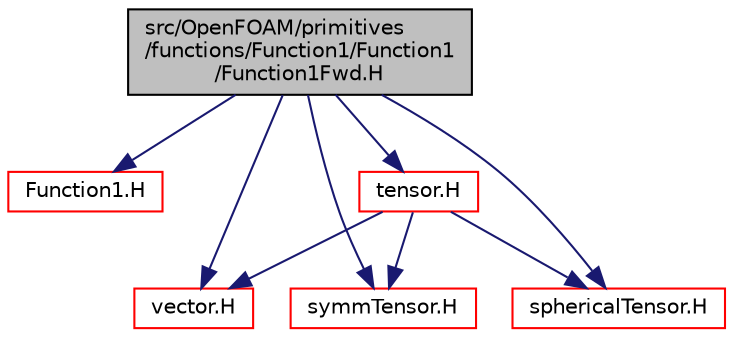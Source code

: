 digraph "src/OpenFOAM/primitives/functions/Function1/Function1/Function1Fwd.H"
{
  bgcolor="transparent";
  edge [fontname="Helvetica",fontsize="10",labelfontname="Helvetica",labelfontsize="10"];
  node [fontname="Helvetica",fontsize="10",shape=record];
  Node1 [label="src/OpenFOAM/primitives\l/functions/Function1/Function1\l/Function1Fwd.H",height=0.2,width=0.4,color="black", fillcolor="grey75", style="filled", fontcolor="black"];
  Node1 -> Node2 [color="midnightblue",fontsize="10",style="solid",fontname="Helvetica"];
  Node2 [label="Function1.H",height=0.2,width=0.4,color="red",URL="$a09027.html"];
  Node1 -> Node3 [color="midnightblue",fontsize="10",style="solid",fontname="Helvetica"];
  Node3 [label="vector.H",height=0.2,width=0.4,color="red",URL="$a09262.html"];
  Node1 -> Node4 [color="midnightblue",fontsize="10",style="solid",fontname="Helvetica"];
  Node4 [label="symmTensor.H",height=0.2,width=0.4,color="red",URL="$a09216.html"];
  Node1 -> Node5 [color="midnightblue",fontsize="10",style="solid",fontname="Helvetica"];
  Node5 [label="sphericalTensor.H",height=0.2,width=0.4,color="red",URL="$a09167.html"];
  Node1 -> Node6 [color="midnightblue",fontsize="10",style="solid",fontname="Helvetica"];
  Node6 [label="tensor.H",height=0.2,width=0.4,color="red",URL="$a09234.html"];
  Node6 -> Node3 [color="midnightblue",fontsize="10",style="solid",fontname="Helvetica"];
  Node6 -> Node5 [color="midnightblue",fontsize="10",style="solid",fontname="Helvetica"];
  Node6 -> Node4 [color="midnightblue",fontsize="10",style="solid",fontname="Helvetica"];
}

